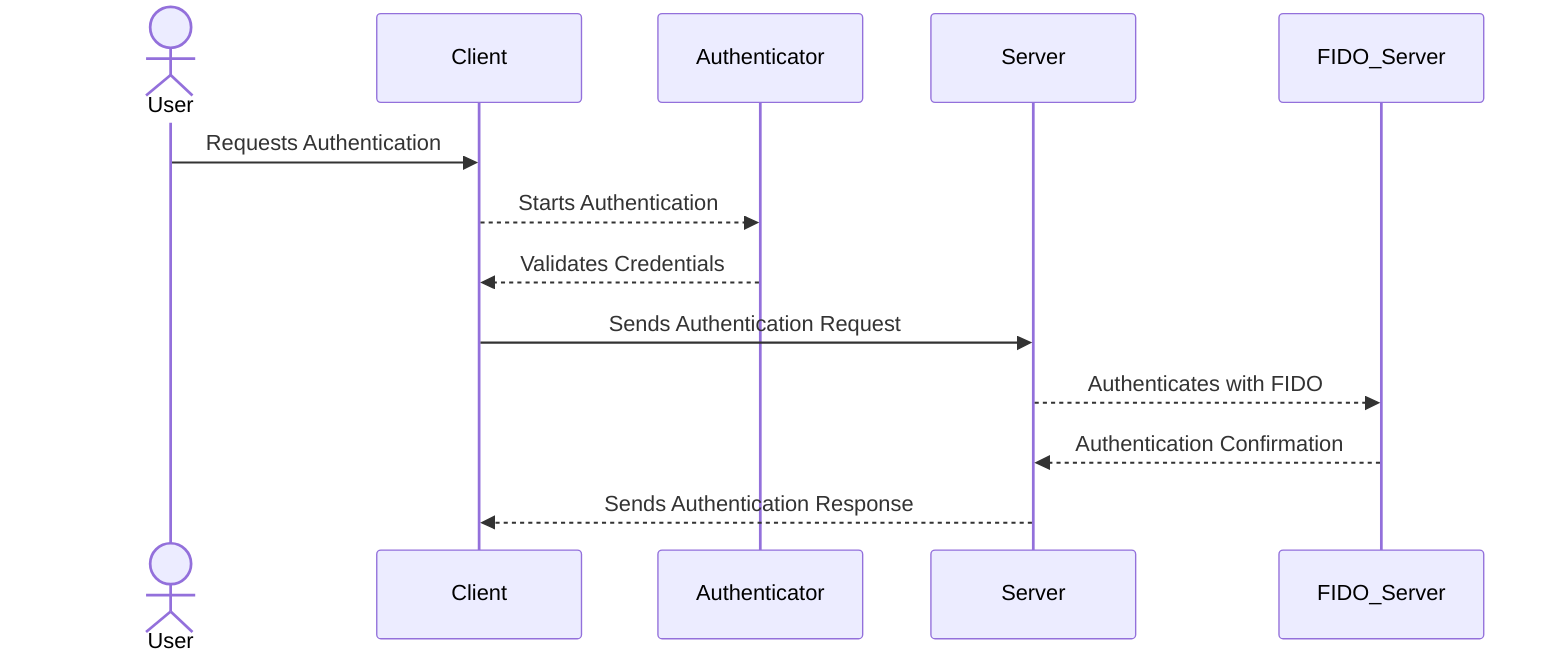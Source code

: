 sequenceDiagram
    actor User
    participant Client
    participant Authenticator
    participant Server
    participant FIDO_Server

    User ->> Client: Requests Authentication
    Client -->> Authenticator: Starts Authentication
    Authenticator -->> Client: Validates Credentials
    Client ->> Server: Sends Authentication Request
    Server -->> FIDO_Server: Authenticates with FIDO
    FIDO_Server -->> Server: Authentication Confirmation
    Server -->> Client: Sends Authentication Response